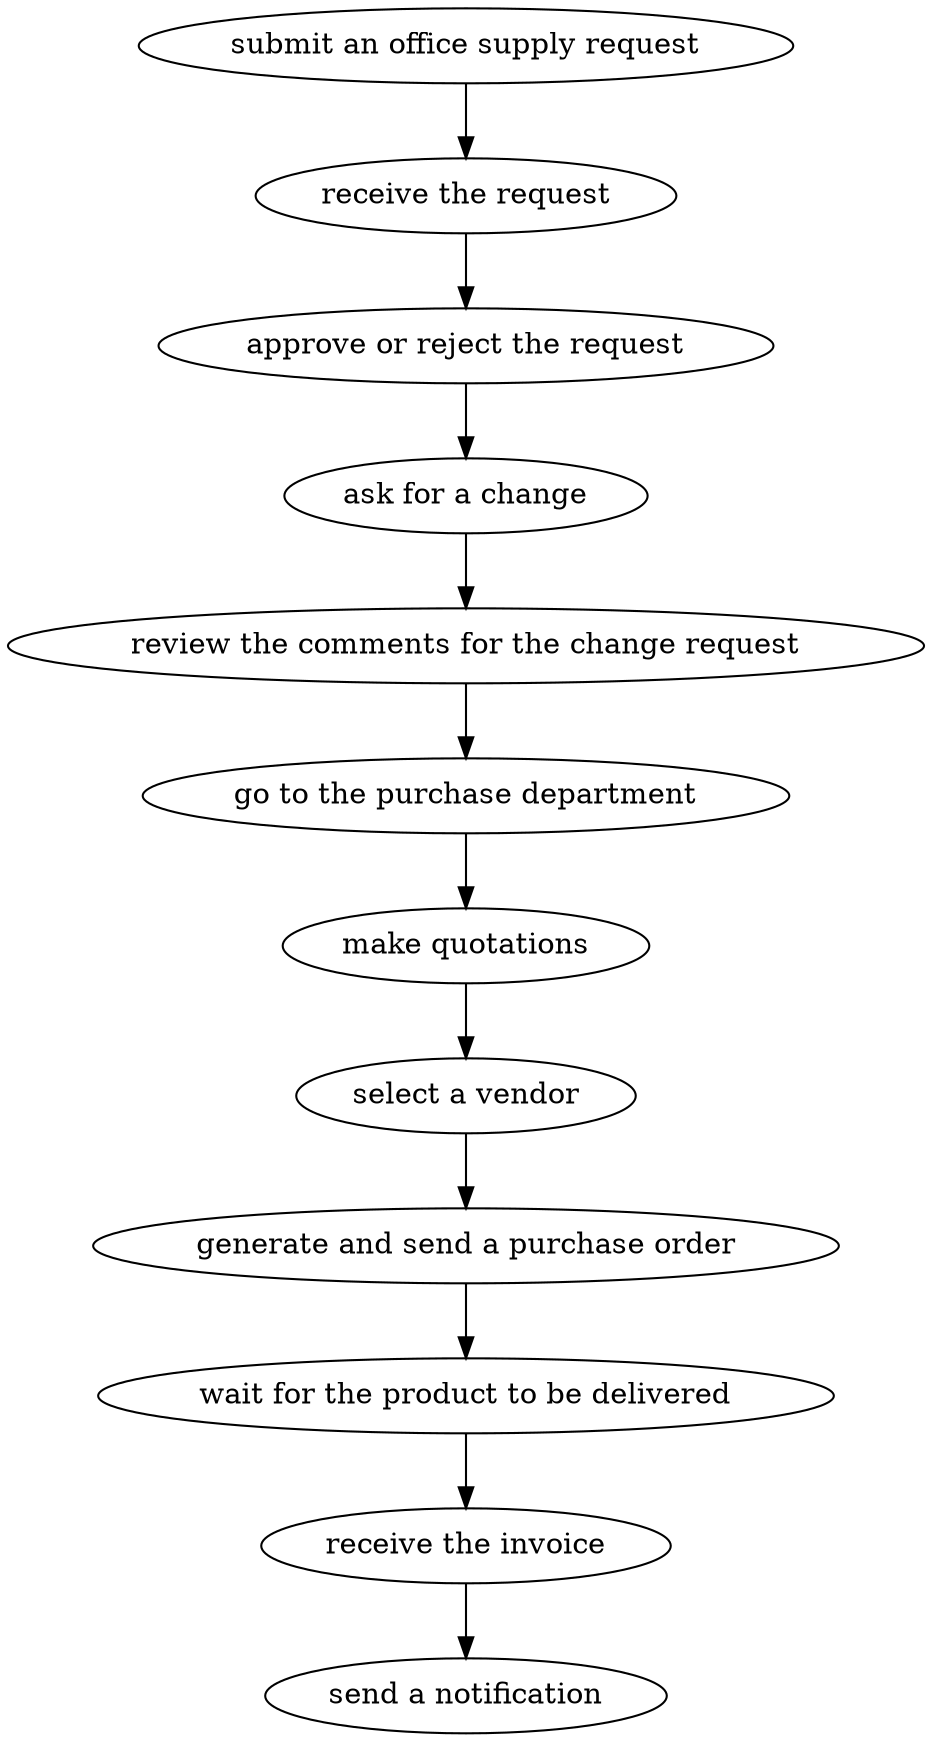 strict digraph "doc-5.3" {
	graph [name="doc-5.3"];
	"submit an office supply request"	[attrs="{'type': 'Activity', 'label': 'submit an office supply request'}"];
	"receive the request"	[attrs="{'type': 'Activity', 'label': 'receive the request'}"];
	"submit an office supply request" -> "receive the request"	[attrs="{'type': 'flow', 'label': 'flow'}"];
	"approve or reject the request"	[attrs="{'type': 'Activity', 'label': 'approve or reject the request'}"];
	"receive the request" -> "approve or reject the request"	[attrs="{'type': 'flow', 'label': 'flow'}"];
	"ask for a change"	[attrs="{'type': 'Activity', 'label': 'ask for a change'}"];
	"approve or reject the request" -> "ask for a change"	[attrs="{'type': 'flow', 'label': 'flow'}"];
	"review the comments for the change request"	[attrs="{'type': 'Activity', 'label': 'review the comments for the change request'}"];
	"ask for a change" -> "review the comments for the change request"	[attrs="{'type': 'flow', 'label': 'flow'}"];
	"go to the purchase department"	[attrs="{'type': 'Activity', 'label': 'go to the purchase department'}"];
	"review the comments for the change request" -> "go to the purchase department"	[attrs="{'type': 'flow', 'label': 'flow'}"];
	"make quotations"	[attrs="{'type': 'Activity', 'label': 'make quotations'}"];
	"go to the purchase department" -> "make quotations"	[attrs="{'type': 'flow', 'label': 'flow'}"];
	"select a vendor"	[attrs="{'type': 'Activity', 'label': 'select a vendor'}"];
	"make quotations" -> "select a vendor"	[attrs="{'type': 'flow', 'label': 'flow'}"];
	"generate and send a purchase order"	[attrs="{'type': 'Activity', 'label': 'generate and send a purchase order'}"];
	"select a vendor" -> "generate and send a purchase order"	[attrs="{'type': 'flow', 'label': 'flow'}"];
	"wait for the product to be delivered"	[attrs="{'type': 'Activity', 'label': 'wait for the product to be delivered'}"];
	"generate and send a purchase order" -> "wait for the product to be delivered"	[attrs="{'type': 'flow', 'label': 'flow'}"];
	"receive the invoice"	[attrs="{'type': 'Activity', 'label': 'receive the invoice'}"];
	"wait for the product to be delivered" -> "receive the invoice"	[attrs="{'type': 'flow', 'label': 'flow'}"];
	"send a notification"	[attrs="{'type': 'Activity', 'label': 'send a notification'}"];
	"receive the invoice" -> "send a notification"	[attrs="{'type': 'flow', 'label': 'flow'}"];
}
